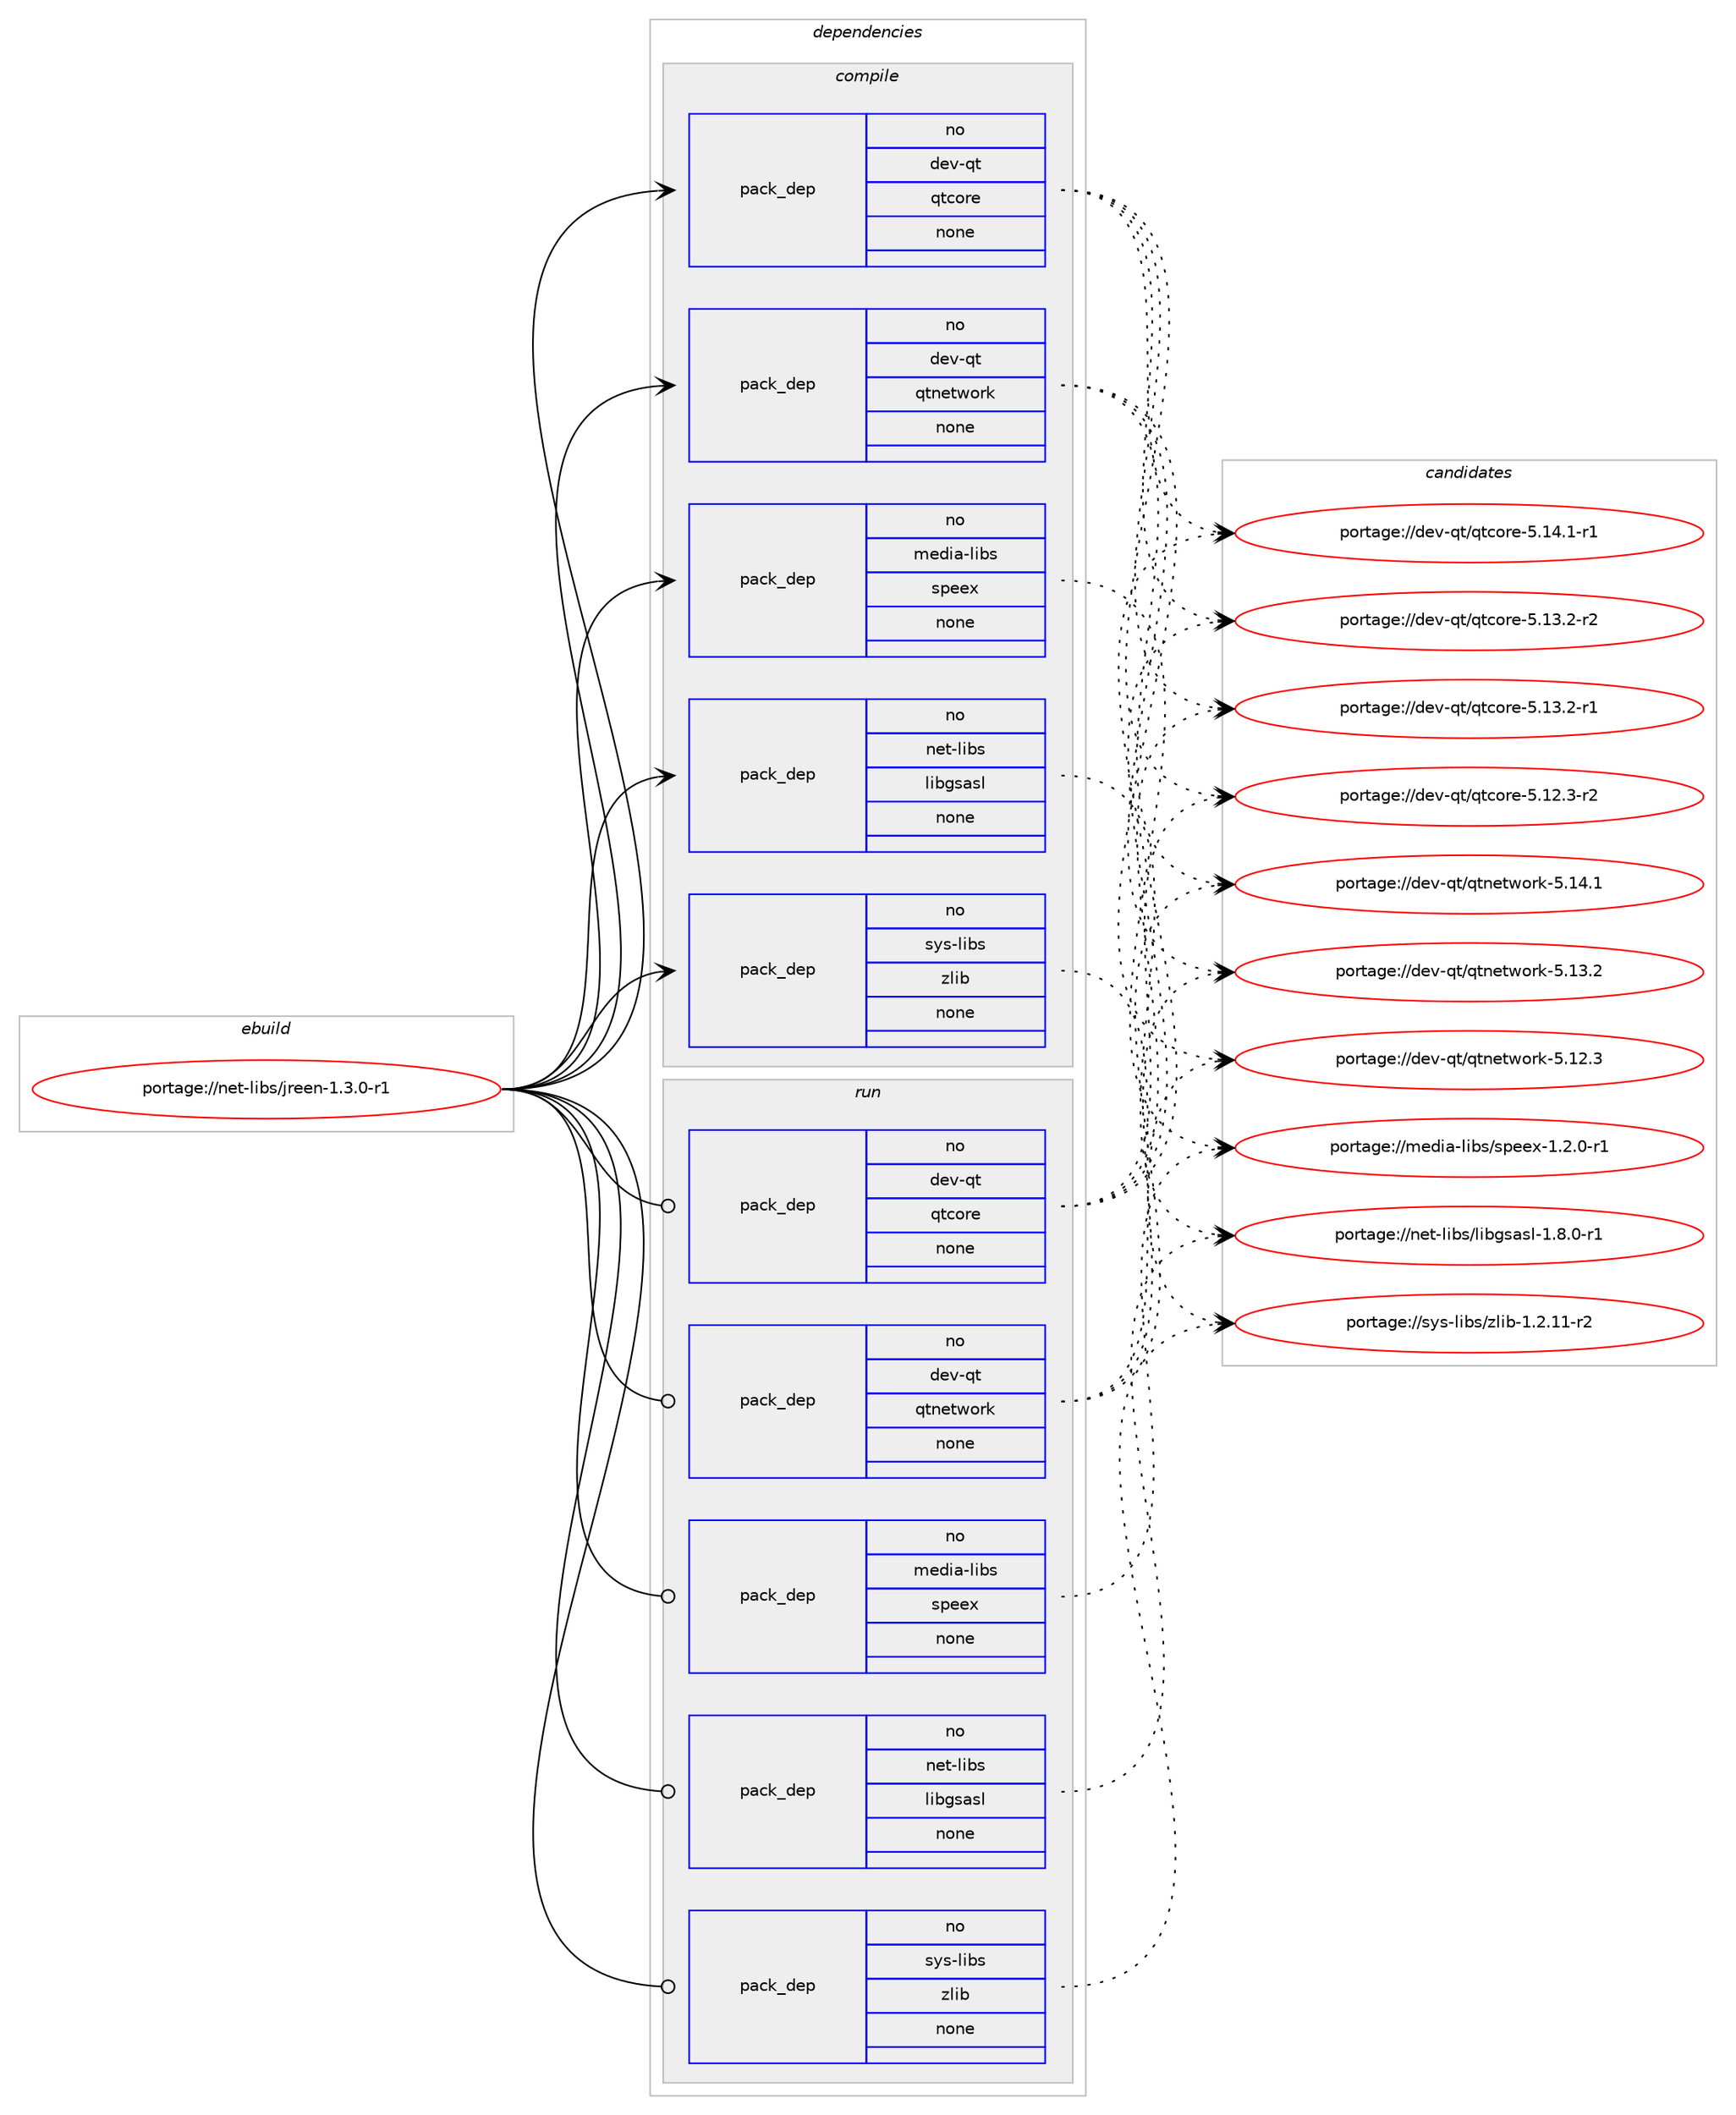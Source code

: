 digraph prolog {

# *************
# Graph options
# *************

newrank=true;
concentrate=true;
compound=true;
graph [rankdir=LR,fontname=Helvetica,fontsize=10,ranksep=1.5];#, ranksep=2.5, nodesep=0.2];
edge  [arrowhead=vee];
node  [fontname=Helvetica,fontsize=10];

# **********
# The ebuild
# **********

subgraph cluster_leftcol {
color=gray;
rank=same;
label=<<i>ebuild</i>>;
id [label="portage://net-libs/jreen-1.3.0-r1", color=red, width=4, href="../net-libs/jreen-1.3.0-r1.svg"];
}

# ****************
# The dependencies
# ****************

subgraph cluster_midcol {
color=gray;
label=<<i>dependencies</i>>;
subgraph cluster_compile {
fillcolor="#eeeeee";
style=filled;
label=<<i>compile</i>>;
subgraph pack46759 {
dependency59987 [label=<<TABLE BORDER="0" CELLBORDER="1" CELLSPACING="0" CELLPADDING="4" WIDTH="220"><TR><TD ROWSPAN="6" CELLPADDING="30">pack_dep</TD></TR><TR><TD WIDTH="110">no</TD></TR><TR><TD>dev-qt</TD></TR><TR><TD>qtcore</TD></TR><TR><TD>none</TD></TR><TR><TD></TD></TR></TABLE>>, shape=none, color=blue];
}
id:e -> dependency59987:w [weight=20,style="solid",arrowhead="vee"];
subgraph pack46760 {
dependency59988 [label=<<TABLE BORDER="0" CELLBORDER="1" CELLSPACING="0" CELLPADDING="4" WIDTH="220"><TR><TD ROWSPAN="6" CELLPADDING="30">pack_dep</TD></TR><TR><TD WIDTH="110">no</TD></TR><TR><TD>dev-qt</TD></TR><TR><TD>qtnetwork</TD></TR><TR><TD>none</TD></TR><TR><TD></TD></TR></TABLE>>, shape=none, color=blue];
}
id:e -> dependency59988:w [weight=20,style="solid",arrowhead="vee"];
subgraph pack46761 {
dependency59989 [label=<<TABLE BORDER="0" CELLBORDER="1" CELLSPACING="0" CELLPADDING="4" WIDTH="220"><TR><TD ROWSPAN="6" CELLPADDING="30">pack_dep</TD></TR><TR><TD WIDTH="110">no</TD></TR><TR><TD>media-libs</TD></TR><TR><TD>speex</TD></TR><TR><TD>none</TD></TR><TR><TD></TD></TR></TABLE>>, shape=none, color=blue];
}
id:e -> dependency59989:w [weight=20,style="solid",arrowhead="vee"];
subgraph pack46762 {
dependency59990 [label=<<TABLE BORDER="0" CELLBORDER="1" CELLSPACING="0" CELLPADDING="4" WIDTH="220"><TR><TD ROWSPAN="6" CELLPADDING="30">pack_dep</TD></TR><TR><TD WIDTH="110">no</TD></TR><TR><TD>net-libs</TD></TR><TR><TD>libgsasl</TD></TR><TR><TD>none</TD></TR><TR><TD></TD></TR></TABLE>>, shape=none, color=blue];
}
id:e -> dependency59990:w [weight=20,style="solid",arrowhead="vee"];
subgraph pack46763 {
dependency59991 [label=<<TABLE BORDER="0" CELLBORDER="1" CELLSPACING="0" CELLPADDING="4" WIDTH="220"><TR><TD ROWSPAN="6" CELLPADDING="30">pack_dep</TD></TR><TR><TD WIDTH="110">no</TD></TR><TR><TD>sys-libs</TD></TR><TR><TD>zlib</TD></TR><TR><TD>none</TD></TR><TR><TD></TD></TR></TABLE>>, shape=none, color=blue];
}
id:e -> dependency59991:w [weight=20,style="solid",arrowhead="vee"];
}
subgraph cluster_compileandrun {
fillcolor="#eeeeee";
style=filled;
label=<<i>compile and run</i>>;
}
subgraph cluster_run {
fillcolor="#eeeeee";
style=filled;
label=<<i>run</i>>;
subgraph pack46764 {
dependency59992 [label=<<TABLE BORDER="0" CELLBORDER="1" CELLSPACING="0" CELLPADDING="4" WIDTH="220"><TR><TD ROWSPAN="6" CELLPADDING="30">pack_dep</TD></TR><TR><TD WIDTH="110">no</TD></TR><TR><TD>dev-qt</TD></TR><TR><TD>qtcore</TD></TR><TR><TD>none</TD></TR><TR><TD></TD></TR></TABLE>>, shape=none, color=blue];
}
id:e -> dependency59992:w [weight=20,style="solid",arrowhead="odot"];
subgraph pack46765 {
dependency59993 [label=<<TABLE BORDER="0" CELLBORDER="1" CELLSPACING="0" CELLPADDING="4" WIDTH="220"><TR><TD ROWSPAN="6" CELLPADDING="30">pack_dep</TD></TR><TR><TD WIDTH="110">no</TD></TR><TR><TD>dev-qt</TD></TR><TR><TD>qtnetwork</TD></TR><TR><TD>none</TD></TR><TR><TD></TD></TR></TABLE>>, shape=none, color=blue];
}
id:e -> dependency59993:w [weight=20,style="solid",arrowhead="odot"];
subgraph pack46766 {
dependency59994 [label=<<TABLE BORDER="0" CELLBORDER="1" CELLSPACING="0" CELLPADDING="4" WIDTH="220"><TR><TD ROWSPAN="6" CELLPADDING="30">pack_dep</TD></TR><TR><TD WIDTH="110">no</TD></TR><TR><TD>media-libs</TD></TR><TR><TD>speex</TD></TR><TR><TD>none</TD></TR><TR><TD></TD></TR></TABLE>>, shape=none, color=blue];
}
id:e -> dependency59994:w [weight=20,style="solid",arrowhead="odot"];
subgraph pack46767 {
dependency59995 [label=<<TABLE BORDER="0" CELLBORDER="1" CELLSPACING="0" CELLPADDING="4" WIDTH="220"><TR><TD ROWSPAN="6" CELLPADDING="30">pack_dep</TD></TR><TR><TD WIDTH="110">no</TD></TR><TR><TD>net-libs</TD></TR><TR><TD>libgsasl</TD></TR><TR><TD>none</TD></TR><TR><TD></TD></TR></TABLE>>, shape=none, color=blue];
}
id:e -> dependency59995:w [weight=20,style="solid",arrowhead="odot"];
subgraph pack46768 {
dependency59996 [label=<<TABLE BORDER="0" CELLBORDER="1" CELLSPACING="0" CELLPADDING="4" WIDTH="220"><TR><TD ROWSPAN="6" CELLPADDING="30">pack_dep</TD></TR><TR><TD WIDTH="110">no</TD></TR><TR><TD>sys-libs</TD></TR><TR><TD>zlib</TD></TR><TR><TD>none</TD></TR><TR><TD></TD></TR></TABLE>>, shape=none, color=blue];
}
id:e -> dependency59996:w [weight=20,style="solid",arrowhead="odot"];
}
}

# **************
# The candidates
# **************

subgraph cluster_choices {
rank=same;
color=gray;
label=<<i>candidates</i>>;

subgraph choice46759 {
color=black;
nodesep=1;
choice100101118451131164711311699111114101455346495246494511449 [label="portage://dev-qt/qtcore-5.14.1-r1", color=red, width=4,href="../dev-qt/qtcore-5.14.1-r1.svg"];
choice100101118451131164711311699111114101455346495146504511450 [label="portage://dev-qt/qtcore-5.13.2-r2", color=red, width=4,href="../dev-qt/qtcore-5.13.2-r2.svg"];
choice100101118451131164711311699111114101455346495146504511449 [label="portage://dev-qt/qtcore-5.13.2-r1", color=red, width=4,href="../dev-qt/qtcore-5.13.2-r1.svg"];
choice100101118451131164711311699111114101455346495046514511450 [label="portage://dev-qt/qtcore-5.12.3-r2", color=red, width=4,href="../dev-qt/qtcore-5.12.3-r2.svg"];
dependency59987:e -> choice100101118451131164711311699111114101455346495246494511449:w [style=dotted,weight="100"];
dependency59987:e -> choice100101118451131164711311699111114101455346495146504511450:w [style=dotted,weight="100"];
dependency59987:e -> choice100101118451131164711311699111114101455346495146504511449:w [style=dotted,weight="100"];
dependency59987:e -> choice100101118451131164711311699111114101455346495046514511450:w [style=dotted,weight="100"];
}
subgraph choice46760 {
color=black;
nodesep=1;
choice100101118451131164711311611010111611911111410745534649524649 [label="portage://dev-qt/qtnetwork-5.14.1", color=red, width=4,href="../dev-qt/qtnetwork-5.14.1.svg"];
choice100101118451131164711311611010111611911111410745534649514650 [label="portage://dev-qt/qtnetwork-5.13.2", color=red, width=4,href="../dev-qt/qtnetwork-5.13.2.svg"];
choice100101118451131164711311611010111611911111410745534649504651 [label="portage://dev-qt/qtnetwork-5.12.3", color=red, width=4,href="../dev-qt/qtnetwork-5.12.3.svg"];
dependency59988:e -> choice100101118451131164711311611010111611911111410745534649524649:w [style=dotted,weight="100"];
dependency59988:e -> choice100101118451131164711311611010111611911111410745534649514650:w [style=dotted,weight="100"];
dependency59988:e -> choice100101118451131164711311611010111611911111410745534649504651:w [style=dotted,weight="100"];
}
subgraph choice46761 {
color=black;
nodesep=1;
choice109101100105974510810598115471151121011011204549465046484511449 [label="portage://media-libs/speex-1.2.0-r1", color=red, width=4,href="../media-libs/speex-1.2.0-r1.svg"];
dependency59989:e -> choice109101100105974510810598115471151121011011204549465046484511449:w [style=dotted,weight="100"];
}
subgraph choice46762 {
color=black;
nodesep=1;
choice11010111645108105981154710810598103115971151084549465646484511449 [label="portage://net-libs/libgsasl-1.8.0-r1", color=red, width=4,href="../net-libs/libgsasl-1.8.0-r1.svg"];
dependency59990:e -> choice11010111645108105981154710810598103115971151084549465646484511449:w [style=dotted,weight="100"];
}
subgraph choice46763 {
color=black;
nodesep=1;
choice11512111545108105981154712210810598454946504649494511450 [label="portage://sys-libs/zlib-1.2.11-r2", color=red, width=4,href="../sys-libs/zlib-1.2.11-r2.svg"];
dependency59991:e -> choice11512111545108105981154712210810598454946504649494511450:w [style=dotted,weight="100"];
}
subgraph choice46764 {
color=black;
nodesep=1;
choice100101118451131164711311699111114101455346495246494511449 [label="portage://dev-qt/qtcore-5.14.1-r1", color=red, width=4,href="../dev-qt/qtcore-5.14.1-r1.svg"];
choice100101118451131164711311699111114101455346495146504511450 [label="portage://dev-qt/qtcore-5.13.2-r2", color=red, width=4,href="../dev-qt/qtcore-5.13.2-r2.svg"];
choice100101118451131164711311699111114101455346495146504511449 [label="portage://dev-qt/qtcore-5.13.2-r1", color=red, width=4,href="../dev-qt/qtcore-5.13.2-r1.svg"];
choice100101118451131164711311699111114101455346495046514511450 [label="portage://dev-qt/qtcore-5.12.3-r2", color=red, width=4,href="../dev-qt/qtcore-5.12.3-r2.svg"];
dependency59992:e -> choice100101118451131164711311699111114101455346495246494511449:w [style=dotted,weight="100"];
dependency59992:e -> choice100101118451131164711311699111114101455346495146504511450:w [style=dotted,weight="100"];
dependency59992:e -> choice100101118451131164711311699111114101455346495146504511449:w [style=dotted,weight="100"];
dependency59992:e -> choice100101118451131164711311699111114101455346495046514511450:w [style=dotted,weight="100"];
}
subgraph choice46765 {
color=black;
nodesep=1;
choice100101118451131164711311611010111611911111410745534649524649 [label="portage://dev-qt/qtnetwork-5.14.1", color=red, width=4,href="../dev-qt/qtnetwork-5.14.1.svg"];
choice100101118451131164711311611010111611911111410745534649514650 [label="portage://dev-qt/qtnetwork-5.13.2", color=red, width=4,href="../dev-qt/qtnetwork-5.13.2.svg"];
choice100101118451131164711311611010111611911111410745534649504651 [label="portage://dev-qt/qtnetwork-5.12.3", color=red, width=4,href="../dev-qt/qtnetwork-5.12.3.svg"];
dependency59993:e -> choice100101118451131164711311611010111611911111410745534649524649:w [style=dotted,weight="100"];
dependency59993:e -> choice100101118451131164711311611010111611911111410745534649514650:w [style=dotted,weight="100"];
dependency59993:e -> choice100101118451131164711311611010111611911111410745534649504651:w [style=dotted,weight="100"];
}
subgraph choice46766 {
color=black;
nodesep=1;
choice109101100105974510810598115471151121011011204549465046484511449 [label="portage://media-libs/speex-1.2.0-r1", color=red, width=4,href="../media-libs/speex-1.2.0-r1.svg"];
dependency59994:e -> choice109101100105974510810598115471151121011011204549465046484511449:w [style=dotted,weight="100"];
}
subgraph choice46767 {
color=black;
nodesep=1;
choice11010111645108105981154710810598103115971151084549465646484511449 [label="portage://net-libs/libgsasl-1.8.0-r1", color=red, width=4,href="../net-libs/libgsasl-1.8.0-r1.svg"];
dependency59995:e -> choice11010111645108105981154710810598103115971151084549465646484511449:w [style=dotted,weight="100"];
}
subgraph choice46768 {
color=black;
nodesep=1;
choice11512111545108105981154712210810598454946504649494511450 [label="portage://sys-libs/zlib-1.2.11-r2", color=red, width=4,href="../sys-libs/zlib-1.2.11-r2.svg"];
dependency59996:e -> choice11512111545108105981154712210810598454946504649494511450:w [style=dotted,weight="100"];
}
}

}
